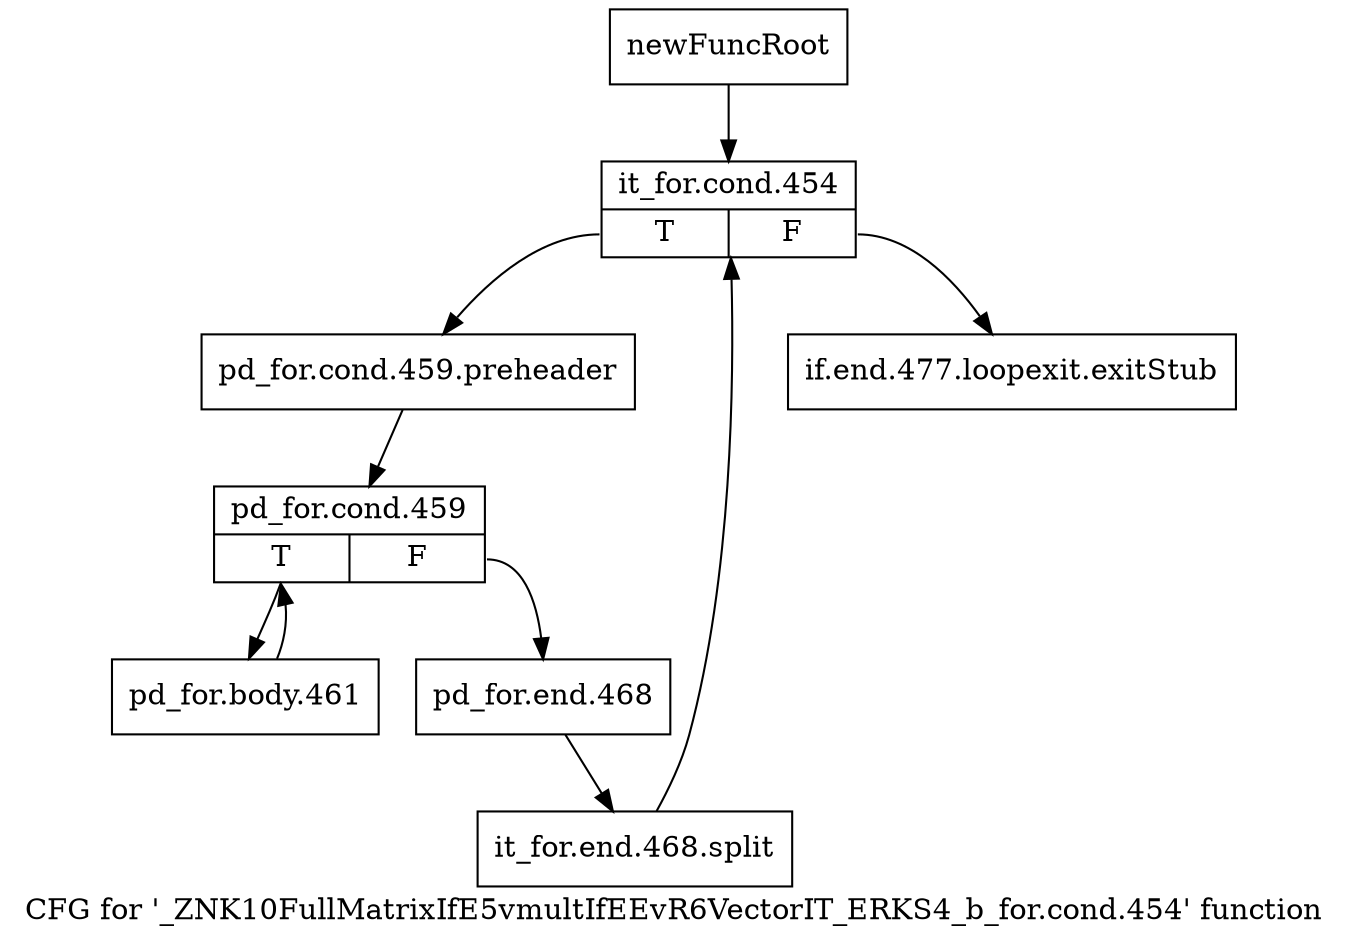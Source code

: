 digraph "CFG for '_ZNK10FullMatrixIfE5vmultIfEEvR6VectorIT_ERKS4_b_for.cond.454' function" {
	label="CFG for '_ZNK10FullMatrixIfE5vmultIfEEvR6VectorIT_ERKS4_b_for.cond.454' function";

	Node0x92f5240 [shape=record,label="{newFuncRoot}"];
	Node0x92f5240 -> Node0x92f52e0;
	Node0x92f5290 [shape=record,label="{if.end.477.loopexit.exitStub}"];
	Node0x92f52e0 [shape=record,label="{it_for.cond.454|{<s0>T|<s1>F}}"];
	Node0x92f52e0:s0 -> Node0x92f5330;
	Node0x92f52e0:s1 -> Node0x92f5290;
	Node0x92f5330 [shape=record,label="{pd_for.cond.459.preheader}"];
	Node0x92f5330 -> Node0x92f5380;
	Node0x92f5380 [shape=record,label="{pd_for.cond.459|{<s0>T|<s1>F}}"];
	Node0x92f5380:s0 -> Node0x92f5420;
	Node0x92f5380:s1 -> Node0x92f53d0;
	Node0x92f53d0 [shape=record,label="{pd_for.end.468}"];
	Node0x92f53d0 -> Node0xb584da0;
	Node0xb584da0 [shape=record,label="{it_for.end.468.split}"];
	Node0xb584da0 -> Node0x92f52e0;
	Node0x92f5420 [shape=record,label="{pd_for.body.461}"];
	Node0x92f5420 -> Node0x92f5380;
}
